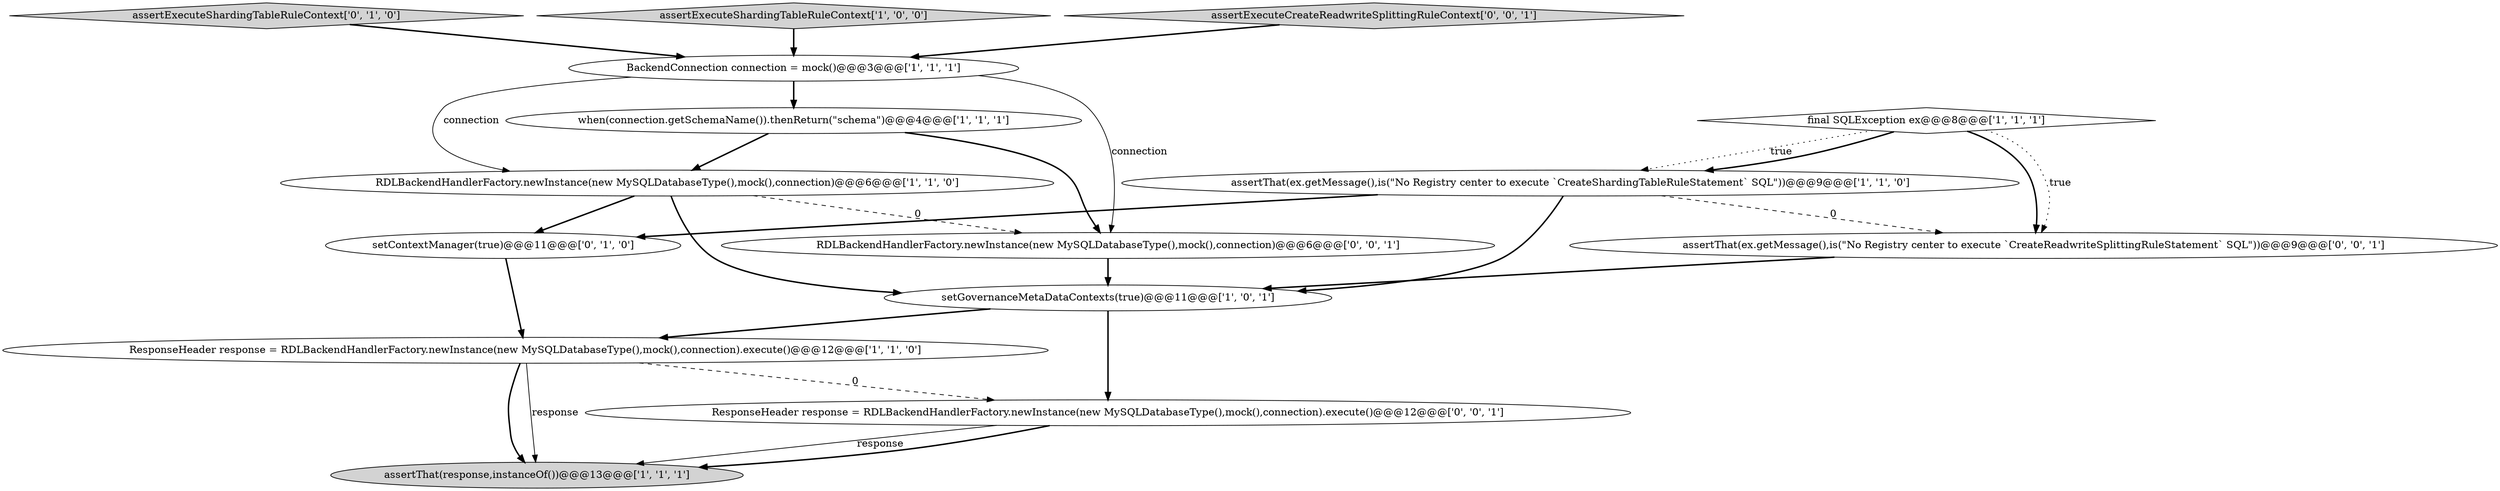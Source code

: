 digraph {
10 [style = filled, label = "setContextManager(true)@@@11@@@['0', '1', '0']", fillcolor = white, shape = ellipse image = "AAA0AAABBB2BBB"];
0 [style = filled, label = "setGovernanceMetaDataContexts(true)@@@11@@@['1', '0', '1']", fillcolor = white, shape = ellipse image = "AAA0AAABBB1BBB"];
8 [style = filled, label = "final SQLException ex@@@8@@@['1', '1', '1']", fillcolor = white, shape = diamond image = "AAA0AAABBB1BBB"];
13 [style = filled, label = "ResponseHeader response = RDLBackendHandlerFactory.newInstance(new MySQLDatabaseType(),mock(),connection).execute()@@@12@@@['0', '0', '1']", fillcolor = white, shape = ellipse image = "AAA0AAABBB3BBB"];
2 [style = filled, label = "ResponseHeader response = RDLBackendHandlerFactory.newInstance(new MySQLDatabaseType(),mock(),connection).execute()@@@12@@@['1', '1', '0']", fillcolor = white, shape = ellipse image = "AAA0AAABBB1BBB"];
9 [style = filled, label = "assertExecuteShardingTableRuleContext['0', '1', '0']", fillcolor = lightgray, shape = diamond image = "AAA0AAABBB2BBB"];
3 [style = filled, label = "RDLBackendHandlerFactory.newInstance(new MySQLDatabaseType(),mock(),connection)@@@6@@@['1', '1', '0']", fillcolor = white, shape = ellipse image = "AAA0AAABBB1BBB"];
5 [style = filled, label = "assertExecuteShardingTableRuleContext['1', '0', '0']", fillcolor = lightgray, shape = diamond image = "AAA0AAABBB1BBB"];
7 [style = filled, label = "assertThat(ex.getMessage(),is(\"No Registry center to execute `CreateShardingTableRuleStatement` SQL\"))@@@9@@@['1', '1', '0']", fillcolor = white, shape = ellipse image = "AAA0AAABBB1BBB"];
1 [style = filled, label = "when(connection.getSchemaName()).thenReturn(\"schema\")@@@4@@@['1', '1', '1']", fillcolor = white, shape = ellipse image = "AAA0AAABBB1BBB"];
11 [style = filled, label = "assertExecuteCreateReadwriteSplittingRuleContext['0', '0', '1']", fillcolor = lightgray, shape = diamond image = "AAA0AAABBB3BBB"];
14 [style = filled, label = "assertThat(ex.getMessage(),is(\"No Registry center to execute `CreateReadwriteSplittingRuleStatement` SQL\"))@@@9@@@['0', '0', '1']", fillcolor = white, shape = ellipse image = "AAA0AAABBB3BBB"];
6 [style = filled, label = "assertThat(response,instanceOf())@@@13@@@['1', '1', '1']", fillcolor = lightgray, shape = ellipse image = "AAA0AAABBB1BBB"];
4 [style = filled, label = "BackendConnection connection = mock()@@@3@@@['1', '1', '1']", fillcolor = white, shape = ellipse image = "AAA0AAABBB1BBB"];
12 [style = filled, label = "RDLBackendHandlerFactory.newInstance(new MySQLDatabaseType(),mock(),connection)@@@6@@@['0', '0', '1']", fillcolor = white, shape = ellipse image = "AAA0AAABBB3BBB"];
4->12 [style = solid, label="connection"];
0->13 [style = bold, label=""];
7->10 [style = bold, label=""];
2->6 [style = bold, label=""];
7->14 [style = dashed, label="0"];
9->4 [style = bold, label=""];
11->4 [style = bold, label=""];
0->2 [style = bold, label=""];
1->3 [style = bold, label=""];
8->14 [style = bold, label=""];
8->7 [style = dotted, label="true"];
7->0 [style = bold, label=""];
12->0 [style = bold, label=""];
3->0 [style = bold, label=""];
8->7 [style = bold, label=""];
3->10 [style = bold, label=""];
3->12 [style = dashed, label="0"];
14->0 [style = bold, label=""];
2->6 [style = solid, label="response"];
2->13 [style = dashed, label="0"];
8->14 [style = dotted, label="true"];
5->4 [style = bold, label=""];
4->3 [style = solid, label="connection"];
13->6 [style = solid, label="response"];
1->12 [style = bold, label=""];
10->2 [style = bold, label=""];
4->1 [style = bold, label=""];
13->6 [style = bold, label=""];
}

